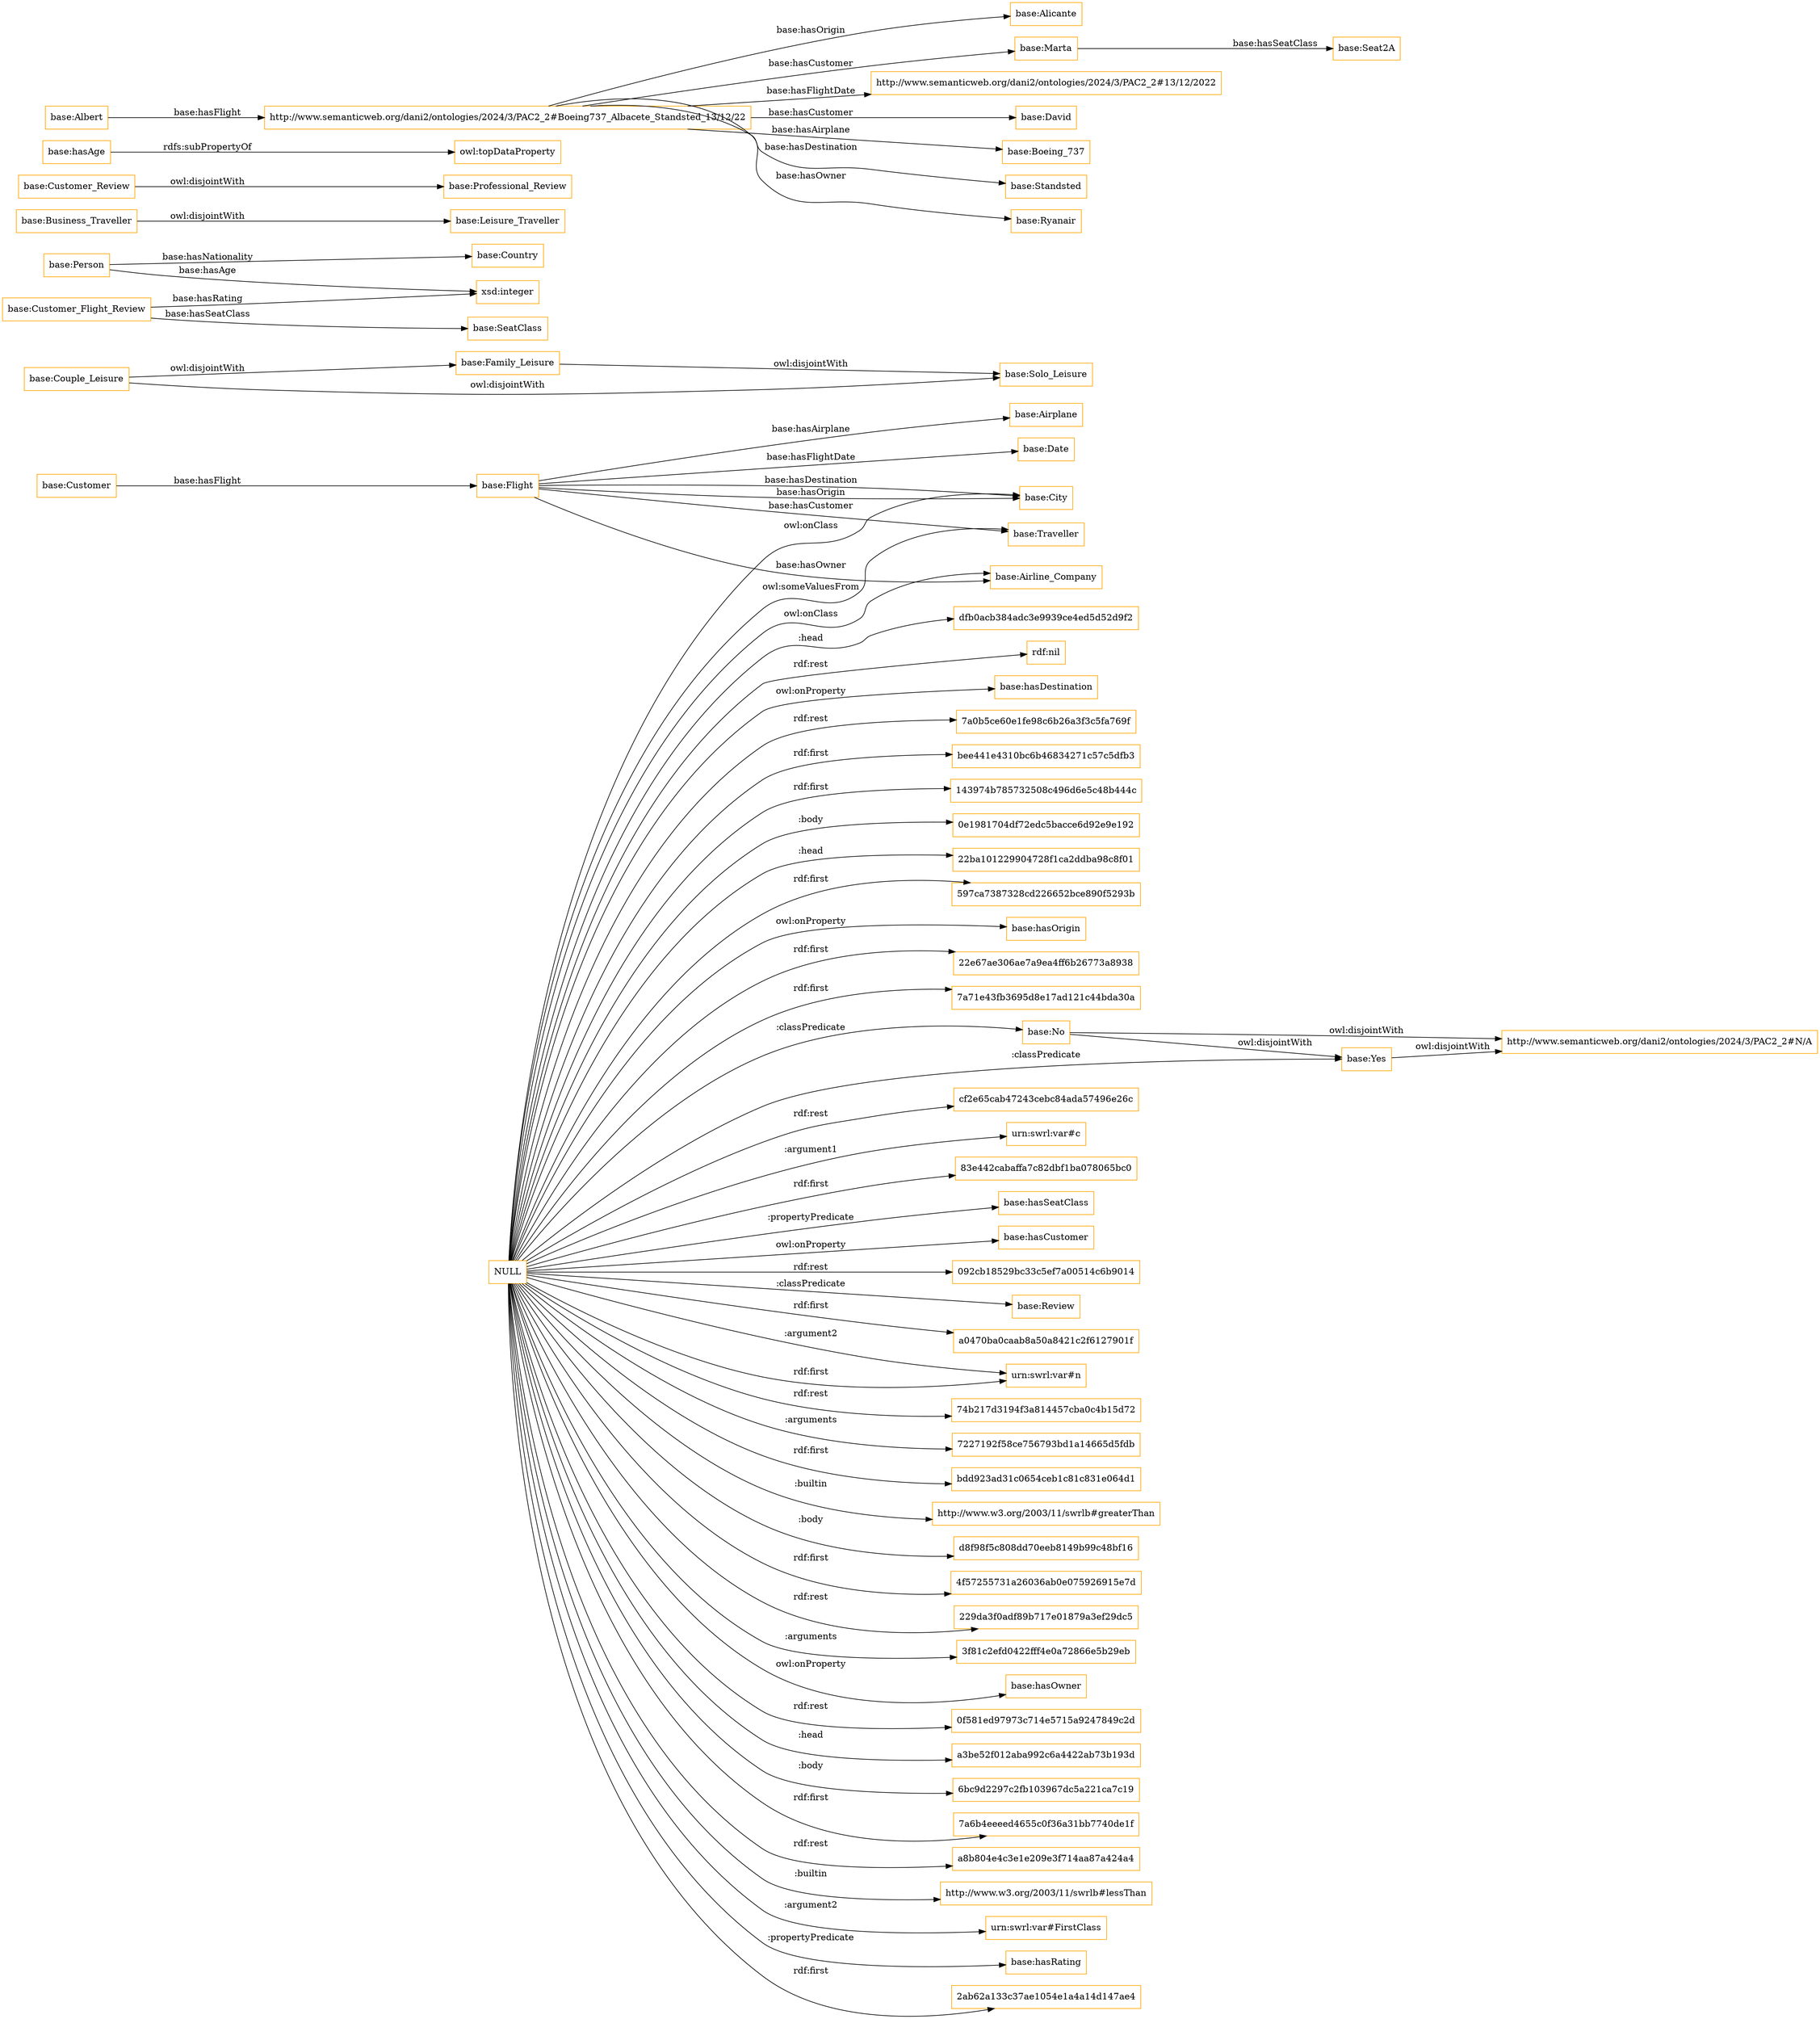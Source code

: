 digraph ar2dtool_diagram { 
rankdir=LR;
size="1501"
node [shape = rectangle, color="orange"]; "http://www.semanticweb.org/dani2/ontologies/2024/3/PAC2_2#N/A" "base:Date" "base:Couple_Leisure" "base:Country" "base:Yes" "base:Customer" "base:Family_Leisure" "base:Traveller" "base:Leisure_Traveller" "base:City" "base:Review" "base:Business_Traveller" "base:No" "base:SeatClass" "base:Airline_Company" "base:Airplane" "base:Flight" "base:Customer_Review" "base:Person" "base:Professional_Review" "base:Customer_Flight_Review" "base:Solo_Leisure" ; /*classes style*/
	"NULL" -> "base:Airline_Company" [ label = "owl:onClass" ];
	"NULL" -> "a0470ba0caab8a50a8421c2f6127901f" [ label = "rdf:first" ];
	"NULL" -> "urn:swrl:var#n" [ label = "rdf:first" ];
	"NULL" -> "base:City" [ label = "owl:onClass" ];
	"NULL" -> "urn:swrl:var#n" [ label = ":argument2" ];
	"NULL" -> "74b217d3194f3a814457cba0c4b15d72" [ label = "rdf:rest" ];
	"NULL" -> "7227192f58ce756793bd1a14665d5fdb" [ label = ":arguments" ];
	"NULL" -> "bdd923ad31c0654ceb1c81c831e064d1" [ label = "rdf:first" ];
	"NULL" -> "http://www.w3.org/2003/11/swrlb#greaterThan" [ label = ":builtin" ];
	"NULL" -> "d8f98f5c808dd70eeb8149b99c48bf16" [ label = ":body" ];
	"NULL" -> "4f57255731a26036ab0e075926915e7d" [ label = "rdf:first" ];
	"NULL" -> "229da3f0adf89b717e01879a3ef29dc5" [ label = "rdf:rest" ];
	"NULL" -> "3f81c2efd0422fff4e0a72866e5b29eb" [ label = ":arguments" ];
	"NULL" -> "base:Review" [ label = ":classPredicate" ];
	"NULL" -> "base:hasOwner" [ label = "owl:onProperty" ];
	"NULL" -> "0f581ed97973c714e5715a9247849c2d" [ label = "rdf:rest" ];
	"NULL" -> "a3be52f012aba992c6a4422ab73b193d" [ label = ":head" ];
	"NULL" -> "6bc9d2297c2fb103967dc5a221ca7c19" [ label = ":body" ];
	"NULL" -> "7a6b4eeeed4655c0f36a31bb7740de1f" [ label = "rdf:first" ];
	"NULL" -> "a8b804e4c3e1e209e3f714aa87a424a4" [ label = "rdf:rest" ];
	"NULL" -> "http://www.w3.org/2003/11/swrlb#lessThan" [ label = ":builtin" ];
	"NULL" -> "urn:swrl:var#FirstClass" [ label = ":argument2" ];
	"NULL" -> "base:hasRating" [ label = ":propertyPredicate" ];
	"NULL" -> "2ab62a133c37ae1054e1a4a14d147ae4" [ label = "rdf:first" ];
	"NULL" -> "dfb0acb384adc3e9939ce4ed5d52d9f2" [ label = ":head" ];
	"NULL" -> "rdf:nil" [ label = "rdf:rest" ];
	"NULL" -> "base:hasDestination" [ label = "owl:onProperty" ];
	"NULL" -> "7a0b5ce60e1fe98c6b26a3f3c5fa769f" [ label = "rdf:rest" ];
	"NULL" -> "bee441e4310bc6b46834271c57c5dfb3" [ label = "rdf:first" ];
	"NULL" -> "143974b785732508c496d6e5c48b444c" [ label = "rdf:first" ];
	"NULL" -> "0e1981704df72edc5bacce6d92e9e192" [ label = ":body" ];
	"NULL" -> "22ba101229904728f1ca2ddba98c8f01" [ label = ":head" ];
	"NULL" -> "597ca7387328cd226652bce890f5293b" [ label = "rdf:first" ];
	"NULL" -> "base:hasOrigin" [ label = "owl:onProperty" ];
	"NULL" -> "22e67ae306ae7a9ea4ff6b26773a8938" [ label = "rdf:first" ];
	"NULL" -> "7a71e43fb3695d8e17ad121c44bda30a" [ label = "rdf:first" ];
	"NULL" -> "cf2e65cab47243cebc84ada57496e26c" [ label = "rdf:rest" ];
	"NULL" -> "base:Traveller" [ label = "owl:someValuesFrom" ];
	"NULL" -> "base:No" [ label = ":classPredicate" ];
	"NULL" -> "urn:swrl:var#c" [ label = ":argument1" ];
	"NULL" -> "83e442cabaffa7c82dbf1ba078065bc0" [ label = "rdf:first" ];
	"NULL" -> "base:Yes" [ label = ":classPredicate" ];
	"NULL" -> "base:hasSeatClass" [ label = ":propertyPredicate" ];
	"NULL" -> "base:hasCustomer" [ label = "owl:onProperty" ];
	"NULL" -> "092cb18529bc33c5ef7a00514c6b9014" [ label = "rdf:rest" ];
	"base:No" -> "http://www.semanticweb.org/dani2/ontologies/2024/3/PAC2_2#N/A" [ label = "owl:disjointWith" ];
	"base:No" -> "base:Yes" [ label = "owl:disjointWith" ];
	"base:hasAge" -> "owl:topDataProperty" [ label = "rdfs:subPropertyOf" ];
	"base:Yes" -> "http://www.semanticweb.org/dani2/ontologies/2024/3/PAC2_2#N/A" [ label = "owl:disjointWith" ];
	"base:Family_Leisure" -> "base:Solo_Leisure" [ label = "owl:disjointWith" ];
	"base:Couple_Leisure" -> "base:Solo_Leisure" [ label = "owl:disjointWith" ];
	"base:Couple_Leisure" -> "base:Family_Leisure" [ label = "owl:disjointWith" ];
	"http://www.semanticweb.org/dani2/ontologies/2024/3/PAC2_2#Boeing737_Albacete_Standsted_13/12/22" -> "base:Alicante" [ label = "base:hasOrigin" ];
	"http://www.semanticweb.org/dani2/ontologies/2024/3/PAC2_2#Boeing737_Albacete_Standsted_13/12/22" -> "base:Marta" [ label = "base:hasCustomer" ];
	"http://www.semanticweb.org/dani2/ontologies/2024/3/PAC2_2#Boeing737_Albacete_Standsted_13/12/22" -> "http://www.semanticweb.org/dani2/ontologies/2024/3/PAC2_2#13/12/2022" [ label = "base:hasFlightDate" ];
	"http://www.semanticweb.org/dani2/ontologies/2024/3/PAC2_2#Boeing737_Albacete_Standsted_13/12/22" -> "base:David" [ label = "base:hasCustomer" ];
	"http://www.semanticweb.org/dani2/ontologies/2024/3/PAC2_2#Boeing737_Albacete_Standsted_13/12/22" -> "base:Boeing_737" [ label = "base:hasAirplane" ];
	"http://www.semanticweb.org/dani2/ontologies/2024/3/PAC2_2#Boeing737_Albacete_Standsted_13/12/22" -> "base:Standsted" [ label = "base:hasDestination" ];
	"http://www.semanticweb.org/dani2/ontologies/2024/3/PAC2_2#Boeing737_Albacete_Standsted_13/12/22" -> "base:Ryanair" [ label = "base:hasOwner" ];
	"base:Business_Traveller" -> "base:Leisure_Traveller" [ label = "owl:disjointWith" ];
	"base:Albert" -> "http://www.semanticweb.org/dani2/ontologies/2024/3/PAC2_2#Boeing737_Albacete_Standsted_13/12/22" [ label = "base:hasFlight" ];
	"base:Customer_Review" -> "base:Professional_Review" [ label = "owl:disjointWith" ];
	"base:Marta" -> "base:Seat2A" [ label = "base:hasSeatClass" ];
	"base:Customer" -> "base:Flight" [ label = "base:hasFlight" ];
	"base:Flight" -> "base:Date" [ label = "base:hasFlightDate" ];
	"base:Flight" -> "base:Airline_Company" [ label = "base:hasOwner" ];
	"base:Flight" -> "base:City" [ label = "base:hasOrigin" ];
	"base:Flight" -> "base:Airplane" [ label = "base:hasAirplane" ];
	"base:Person" -> "base:Country" [ label = "base:hasNationality" ];
	"base:Customer_Flight_Review" -> "xsd:integer" [ label = "base:hasRating" ];
	"base:Flight" -> "base:City" [ label = "base:hasDestination" ];
	"base:Customer_Flight_Review" -> "base:SeatClass" [ label = "base:hasSeatClass" ];
	"base:Person" -> "xsd:integer" [ label = "base:hasAge" ];
	"base:Flight" -> "base:Traveller" [ label = "base:hasCustomer" ];

}
